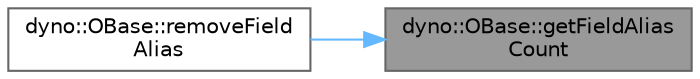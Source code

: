 digraph "dyno::OBase::getFieldAliasCount"
{
 // LATEX_PDF_SIZE
  bgcolor="transparent";
  edge [fontname=Helvetica,fontsize=10,labelfontname=Helvetica,labelfontsize=10];
  node [fontname=Helvetica,fontsize=10,shape=box,height=0.2,width=0.4];
  rankdir="RL";
  Node1 [id="Node000001",label="dyno::OBase::getFieldAlias\lCount",height=0.2,width=0.4,color="gray40", fillcolor="grey60", style="filled", fontcolor="black",tooltip=" "];
  Node1 -> Node2 [id="edge1_Node000001_Node000002",dir="back",color="steelblue1",style="solid",tooltip=" "];
  Node2 [id="Node000002",label="dyno::OBase::removeField\lAlias",height=0.2,width=0.4,color="grey40", fillcolor="white", style="filled",URL="$classdyno_1_1_o_base.html#a379e278a7e9f5b5a02b987cdb043a03c",tooltip=" "];
}
